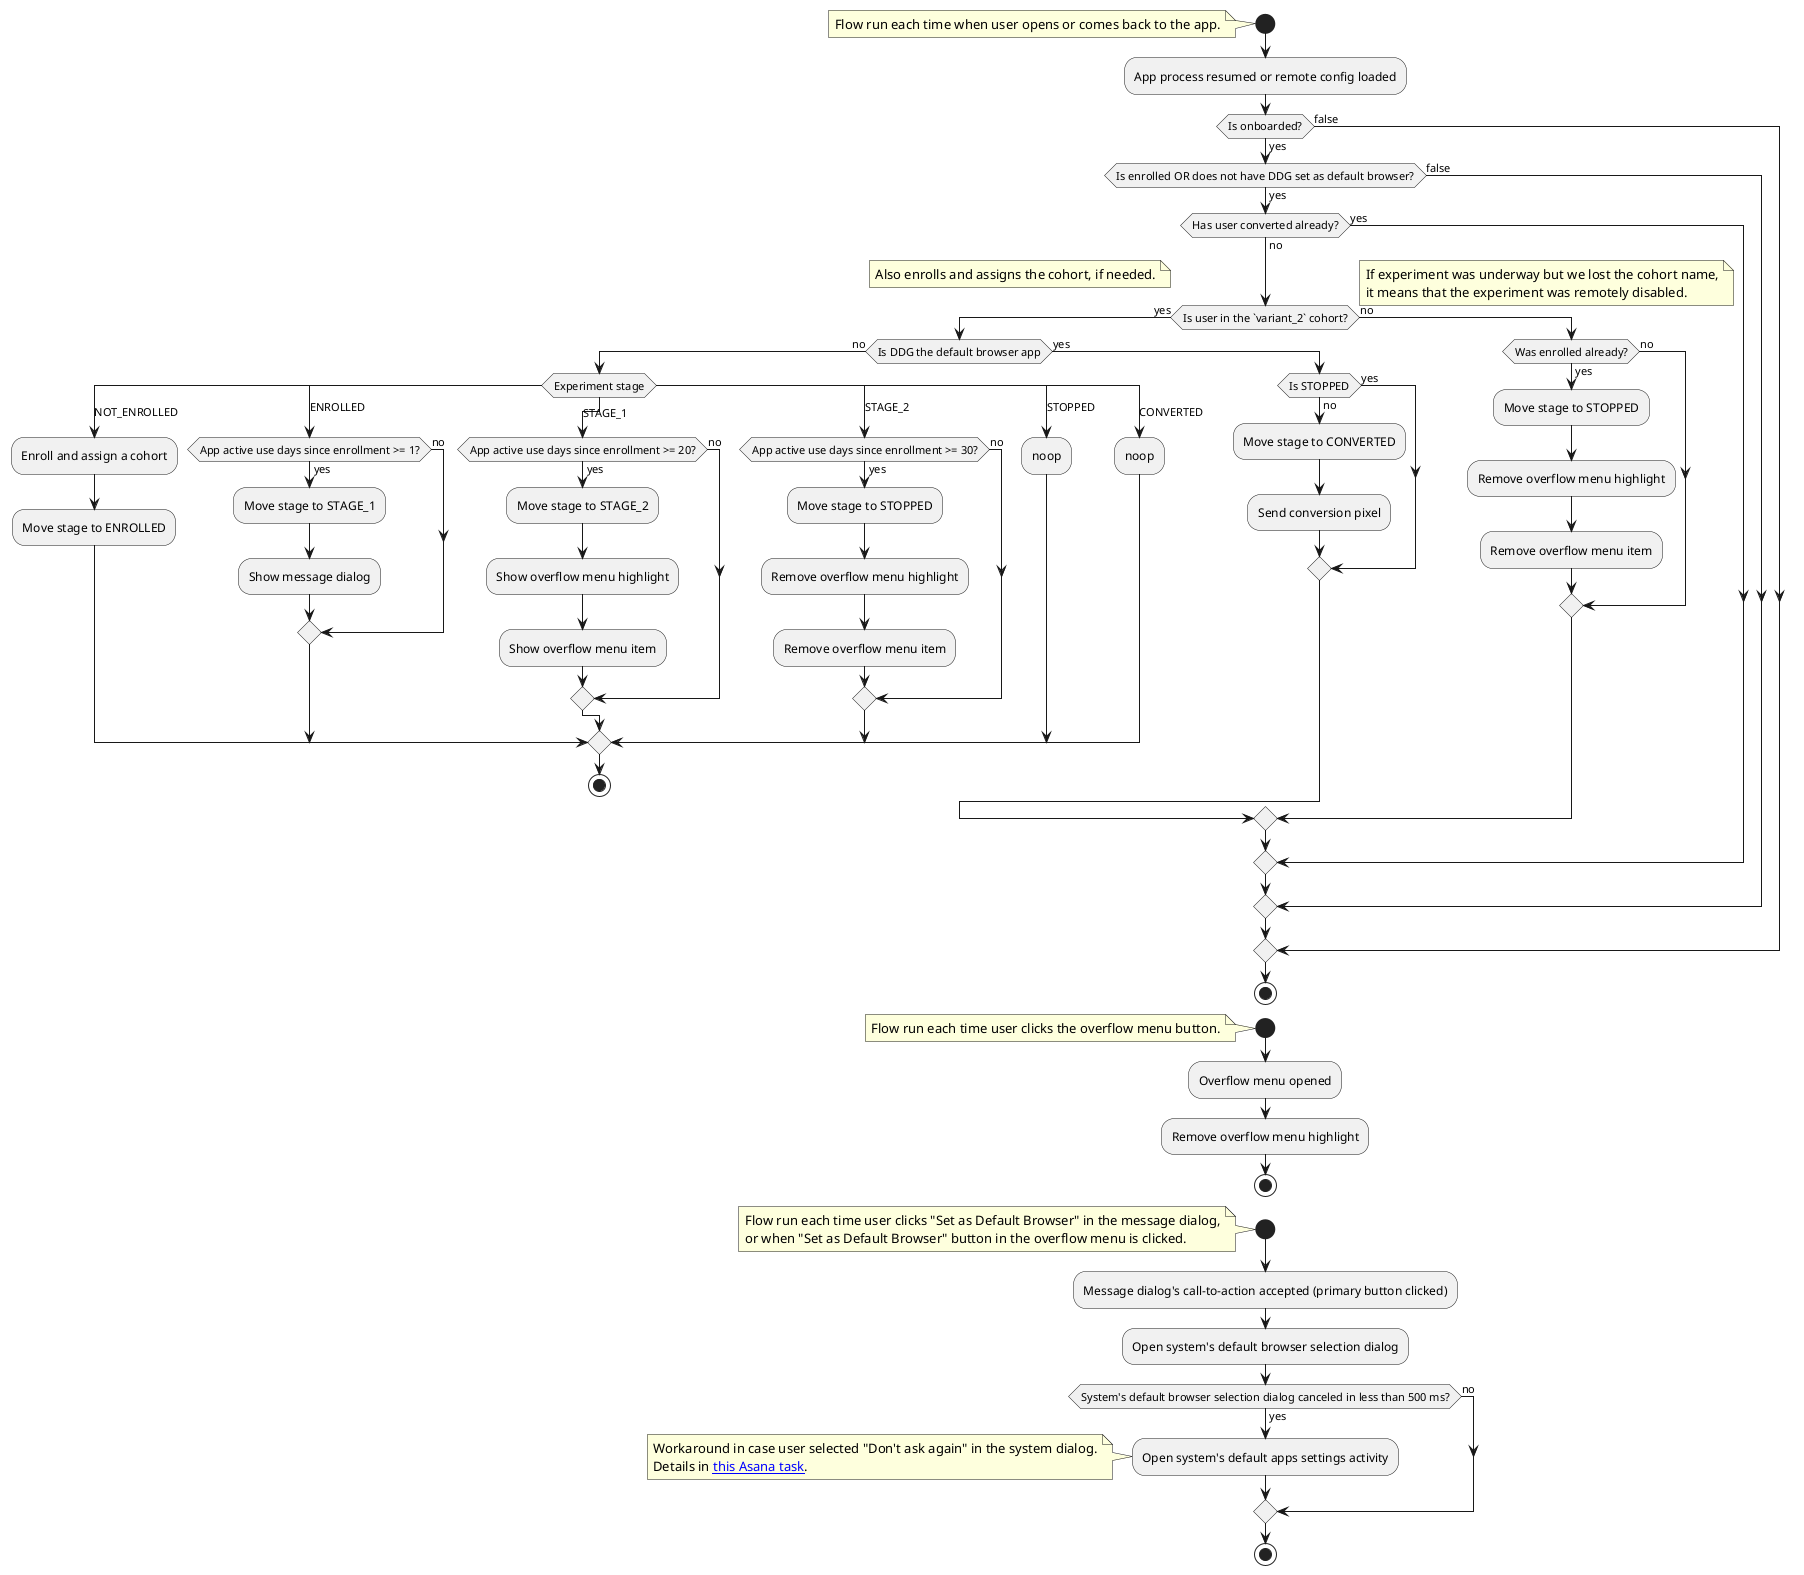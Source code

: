 @startuml
start
note
  Flow run each time when user opens or comes back to the app.
end note
:App process resumed or remote config loaded;
if (Is onboarded?) then (yes)
  if (Is enrolled OR does not have DDG set as default browser?) then (yes)
    if (Has user converted already?) then (no)
      if (Is user in the `variant_2` cohort?) then (yes)
        note
           Also enrolls and assigns the cohort, if needed.
        end note
        if (Is DDG the default browser app) then (no)
          switch (Experiment stage)
          case (NOT_ENROLLED)
            :Enroll and assign a cohort;
            :Move stage to ENROLLED;
          case (ENROLLED)
            if (App active use days since enrollment >= 1?) then (yes)
              :Move stage to STAGE_1;
              :Show message dialog;
            else (no)
            endif
          case (STAGE_1)
            if (App active use days since enrollment >= 20?) then (yes)
              :Move stage to STAGE_2;
              :Show overflow menu highlight;
                :Show overflow menu item;
            else (no)
            endif
          case (STAGE_2)
            if (App active use days since enrollment >= 30?) then (yes)
              :Move stage to STOPPED;
              :Remove overflow menu highlight;
              :Remove overflow menu item;
            else (no)
            endif
          case (STOPPED)
            :noop;
          case (CONVERTED)
            :noop;
          endswitch
          stop
        else (yes)
          if (Is STOPPED) is (yes) then
          else (no)
            :Move stage to CONVERTED;
            :Send conversion pixel;
          endif
        endif
      else (no)
        note right
          If experiment was underway but we lost the cohort name,
          it means that the experiment was remotely disabled.
        end note
        if (Was enrolled already?) is (yes) then
          :Move stage to STOPPED;
          :Remove overflow menu highlight;
          :Remove overflow menu item;
        else (no)
        endif
      endif
    else (yes)
      endif
  else (false)
  endif
else (false)
endif
stop

start
note
  Flow run each time user clicks the overflow menu button.
end note
:Overflow menu opened;
:Remove overflow menu highlight;
stop

start
note
  Flow run each time user clicks "Set as Default Browser" in the message dialog,
  or when "Set as Default Browser" button in the overflow menu is clicked.
end note
:Message dialog's call-to-action accepted (primary button clicked);
:Open system's default browser selection dialog;
if (System's default browser selection dialog canceled in less than 500 ms?) then (yes)
  :Open system's default apps settings activity;
  note
    Workaround in case user selected "Don't ask again" in the system dialog.
    Details in [[https://app.asana.com/0/0/1208996977455495/f this Asana task]].
  end note
else (no)
endif
stop

@enduml
